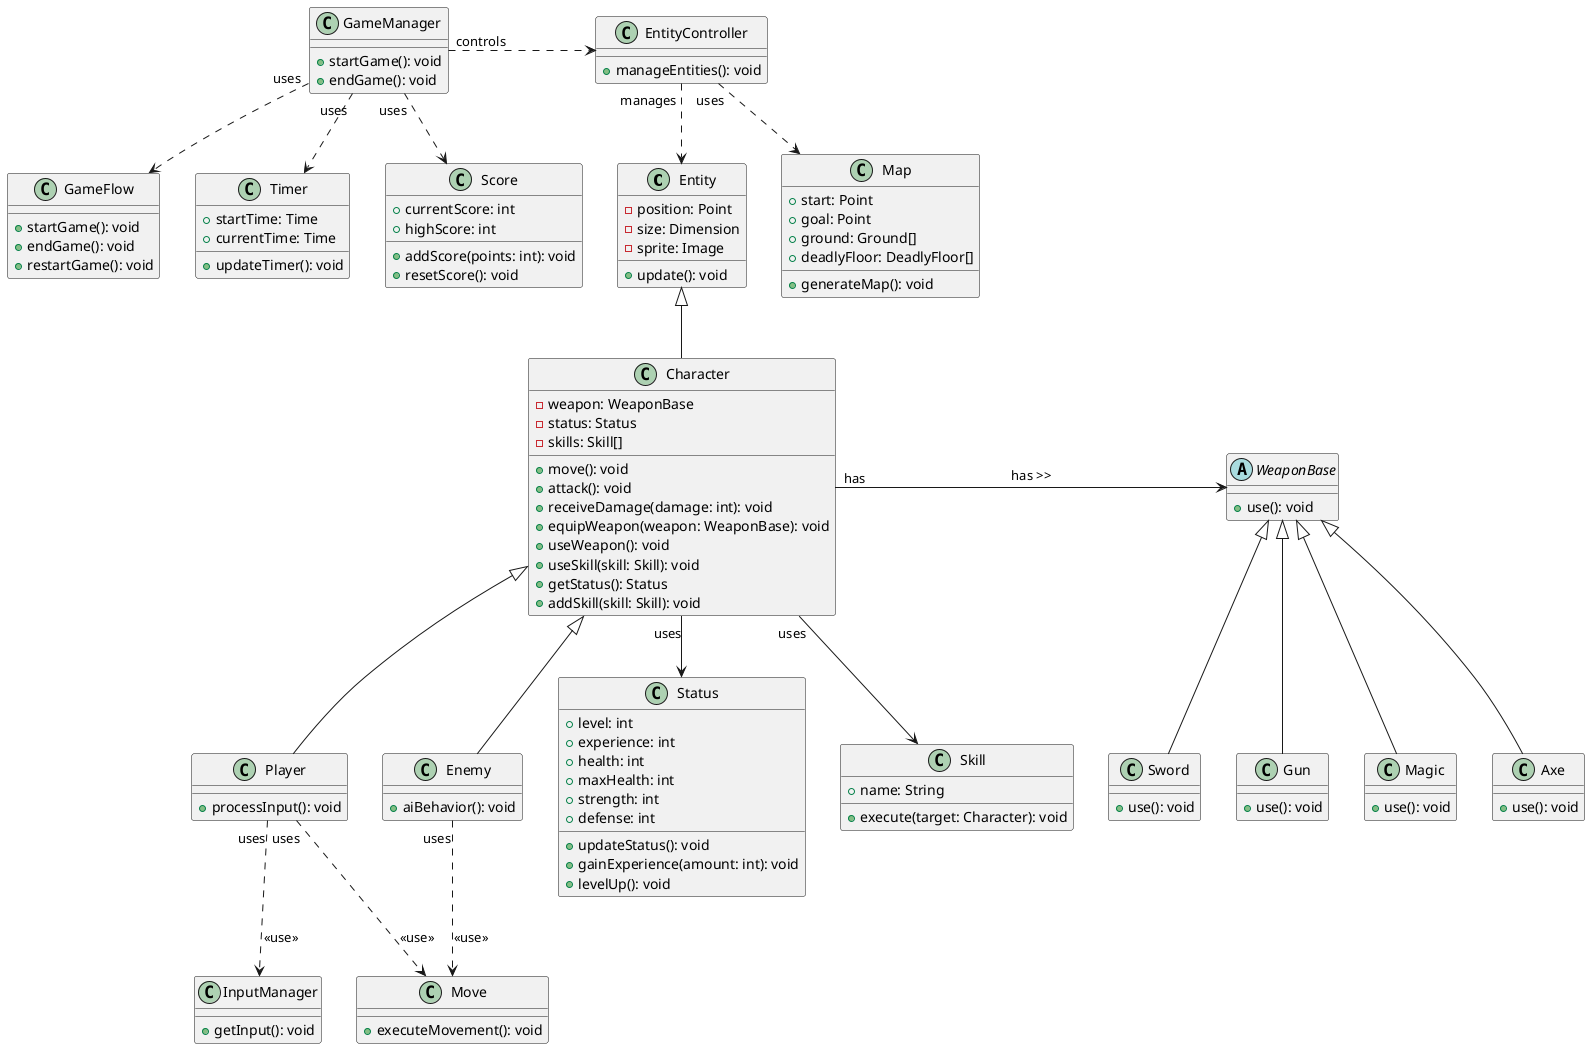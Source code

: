 @startuml

class Entity {
    - position: Point
    - size: Dimension
    - sprite: Image
    + update(): void
}

class Character extends Entity {
    - weapon: WeaponBase
    - status: Status
    - skills: Skill[]
    + move(): void
    + attack(): void
    + receiveDamage(damage: int): void
    + equipWeapon(weapon: WeaponBase): void
    + useWeapon(): void
    + useSkill(skill: Skill): void
    + getStatus(): Status
    + addSkill(skill: Skill): void
}

class Player extends Character {
    + processInput(): void
}

class Enemy extends Character {
    + aiBehavior(): void
}

class InputManager {
    + getInput(): void
}

class Move {
    + executeMovement(): void
}

class EntityController {
    + manageEntities(): void
}

class GameManager {
    + startGame(): void
    + endGame(): void
}

class Status {
    + level: int
    + experience: int
    + health: int
    + maxHealth: int
    + strength: int
    + defense: int
    + updateStatus(): void
    + gainExperience(amount: int): void
    + levelUp(): void
}

class Skill {
    + name: String
    + execute(target: Character): void
}

class Map {
    + start: Point
    + goal: Point
    + ground: Ground[]
    + deadlyFloor: DeadlyFloor[]
    + generateMap(): void
}

class GameFlow {
    + startGame(): void
    + endGame(): void
    + restartGame(): void
}

class Timer {
    + startTime: Time
    + currentTime: Time
    + updateTimer(): void
}

class Score {
    + currentScore: int
    + highScore: int
    + addScore(points: int): void
    + resetScore(): void
}

abstract class WeaponBase {
    + use(): void
}

class Sword extends WeaponBase {
    + use(): void
}

class Gun extends WeaponBase {
    + use(): void
}

class Magic extends WeaponBase {
    + use(): void
}

class Axe extends WeaponBase {
    + use(): void
}

Player "uses" .down.> InputManager : <<use>>
Player "uses" .down.> Move : <<use>>
Enemy "uses" .down.> Move : <<use>>

GameManager "controls" .right.> EntityController
GameManager "uses" .down.> GameFlow
GameManager "uses" .down.> Timer
GameManager "uses" .down.> Score

EntityController "manages" .down.> Entity
EntityController "uses" .down.> Map

Character "has" -right-> WeaponBase : has >>
Character "uses" --> Status
Character "uses" --> Skill

@enduml
